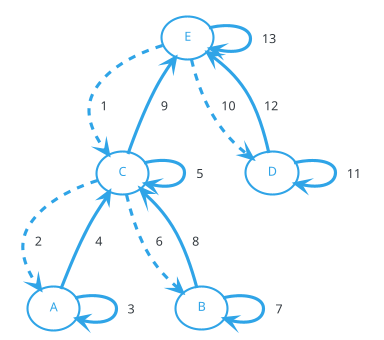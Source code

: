 @startuml
top to bottom direction
!theme cerulean-outline
(E) ..> (C): 1
(C) ..> (A): 2
(A) --> (A): 3
(A) --> (C): 4
(C) --> (C): 5
(C) ..> (B): 6
(B) --> (B): 7
(B) --> (C): 8
(C) --> (E): 9
(E) ..> (D): 10
(D) --> (D): 11
(D) --> (E): 12
(E) --> (E): 13
@enduml
